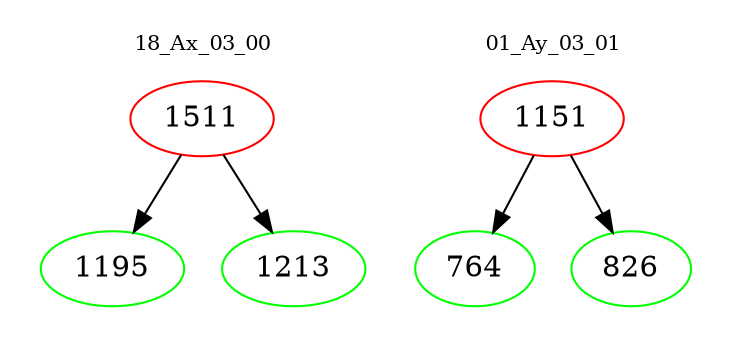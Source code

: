 digraph{
subgraph cluster_0 {
color = white
label = "18_Ax_03_00";
fontsize=10;
T0_1511 [label="1511", color="red"]
T0_1511 -> T0_1195 [color="black"]
T0_1195 [label="1195", color="green"]
T0_1511 -> T0_1213 [color="black"]
T0_1213 [label="1213", color="green"]
}
subgraph cluster_1 {
color = white
label = "01_Ay_03_01";
fontsize=10;
T1_1151 [label="1151", color="red"]
T1_1151 -> T1_764 [color="black"]
T1_764 [label="764", color="green"]
T1_1151 -> T1_826 [color="black"]
T1_826 [label="826", color="green"]
}
}

